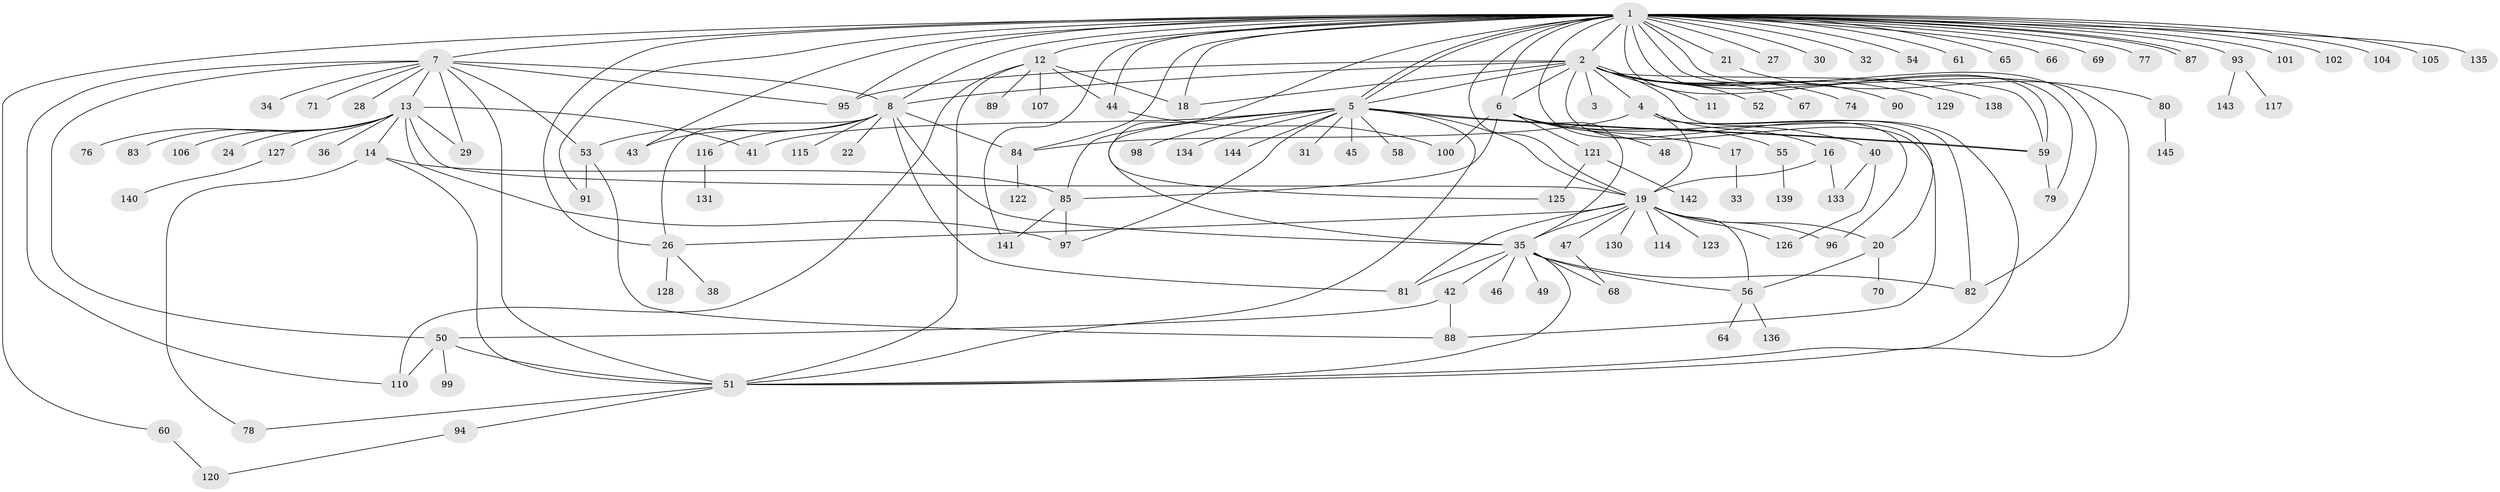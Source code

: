 // Generated by graph-tools (version 1.1) at 2025/51/02/27/25 19:51:59]
// undirected, 119 vertices, 181 edges
graph export_dot {
graph [start="1"]
  node [color=gray90,style=filled];
  1 [super="+39"];
  2 [super="+72"];
  3;
  4 [super="+146"];
  5 [super="+23"];
  6 [super="+15"];
  7 [super="+10"];
  8 [super="+9"];
  11;
  12 [super="+75"];
  13 [super="+37"];
  14;
  16 [super="+86"];
  17;
  18;
  19 [super="+63"];
  20 [super="+92"];
  21 [super="+25"];
  22;
  24;
  26 [super="+132"];
  27;
  28;
  29;
  30;
  31;
  32;
  33;
  34;
  35 [super="+124"];
  36;
  38 [super="+137"];
  40;
  41;
  42 [super="+73"];
  43;
  44;
  45;
  46;
  47;
  48;
  49;
  50;
  51 [super="+57"];
  52;
  53 [super="+62"];
  54;
  55 [super="+109"];
  56 [super="+112"];
  58;
  59;
  60;
  61;
  64;
  65;
  66;
  67;
  68;
  69;
  70;
  71;
  74;
  76;
  77;
  78 [super="+147"];
  79;
  80;
  81;
  82;
  83;
  84 [super="+113"];
  85 [super="+119"];
  87 [super="+108"];
  88;
  89;
  90;
  91;
  93 [super="+103"];
  94 [super="+118"];
  95;
  96;
  97;
  98;
  99;
  100 [super="+111"];
  101;
  102;
  104;
  105;
  106;
  107;
  110;
  114;
  115;
  116;
  117;
  120;
  121;
  122;
  123;
  125;
  126;
  127;
  128;
  129;
  130;
  131;
  133;
  134;
  135;
  136;
  138;
  139;
  140;
  141;
  142;
  143;
  144;
  145;
  1 -- 2;
  1 -- 5;
  1 -- 5;
  1 -- 6 [weight=2];
  1 -- 7;
  1 -- 8 [weight=2];
  1 -- 12;
  1 -- 18;
  1 -- 19;
  1 -- 21;
  1 -- 26;
  1 -- 27;
  1 -- 30;
  1 -- 32;
  1 -- 43;
  1 -- 44;
  1 -- 54;
  1 -- 59;
  1 -- 60;
  1 -- 61;
  1 -- 65;
  1 -- 66;
  1 -- 69;
  1 -- 77;
  1 -- 79;
  1 -- 82;
  1 -- 87;
  1 -- 87;
  1 -- 91;
  1 -- 93 [weight=2];
  1 -- 95;
  1 -- 96;
  1 -- 101;
  1 -- 102;
  1 -- 104;
  1 -- 105;
  1 -- 125;
  1 -- 135;
  1 -- 141;
  1 -- 51;
  1 -- 84;
  2 -- 3;
  2 -- 4;
  2 -- 5;
  2 -- 8 [weight=2];
  2 -- 11;
  2 -- 18;
  2 -- 20;
  2 -- 52;
  2 -- 59;
  2 -- 67;
  2 -- 74;
  2 -- 88;
  2 -- 90;
  2 -- 95;
  2 -- 129;
  2 -- 138;
  2 -- 6 [weight=2];
  4 -- 16;
  4 -- 19;
  4 -- 51;
  4 -- 82;
  4 -- 84;
  5 -- 31;
  5 -- 35;
  5 -- 41;
  5 -- 45;
  5 -- 58;
  5 -- 59;
  5 -- 59;
  5 -- 97;
  5 -- 98;
  5 -- 134;
  5 -- 144;
  5 -- 51;
  5 -- 85;
  5 -- 19;
  6 -- 48;
  6 -- 55;
  6 -- 100;
  6 -- 35;
  6 -- 40;
  6 -- 17;
  6 -- 85;
  6 -- 121;
  7 -- 13;
  7 -- 28;
  7 -- 34;
  7 -- 50;
  7 -- 71;
  7 -- 95;
  7 -- 110;
  7 -- 51;
  7 -- 29;
  7 -- 53;
  7 -- 8;
  8 -- 35 [weight=2];
  8 -- 43;
  8 -- 81;
  8 -- 115;
  8 -- 116;
  8 -- 84;
  8 -- 53;
  8 -- 22;
  8 -- 26;
  12 -- 18;
  12 -- 44;
  12 -- 89;
  12 -- 107;
  12 -- 110;
  12 -- 51;
  13 -- 14;
  13 -- 19;
  13 -- 24;
  13 -- 29;
  13 -- 36;
  13 -- 41;
  13 -- 76;
  13 -- 83;
  13 -- 97;
  13 -- 106;
  13 -- 127;
  14 -- 78;
  14 -- 85 [weight=2];
  14 -- 51;
  16 -- 133;
  16 -- 19;
  17 -- 33;
  19 -- 35;
  19 -- 47;
  19 -- 56;
  19 -- 81;
  19 -- 96;
  19 -- 123;
  19 -- 126;
  19 -- 130;
  19 -- 114;
  19 -- 26;
  19 -- 20;
  20 -- 70;
  20 -- 56;
  21 -- 80;
  26 -- 38;
  26 -- 128;
  35 -- 42;
  35 -- 46;
  35 -- 49;
  35 -- 68;
  35 -- 81;
  35 -- 82;
  35 -- 51;
  35 -- 56;
  40 -- 126;
  40 -- 133;
  42 -- 88;
  42 -- 50;
  44 -- 100;
  47 -- 68;
  50 -- 99;
  50 -- 110;
  50 -- 51;
  51 -- 78;
  51 -- 94;
  53 -- 88;
  53 -- 91;
  55 -- 139;
  56 -- 64;
  56 -- 136;
  59 -- 79;
  60 -- 120;
  80 -- 145;
  84 -- 122;
  85 -- 97;
  85 -- 141;
  93 -- 117;
  93 -- 143;
  94 -- 120;
  116 -- 131;
  121 -- 125;
  121 -- 142;
  127 -- 140;
}
